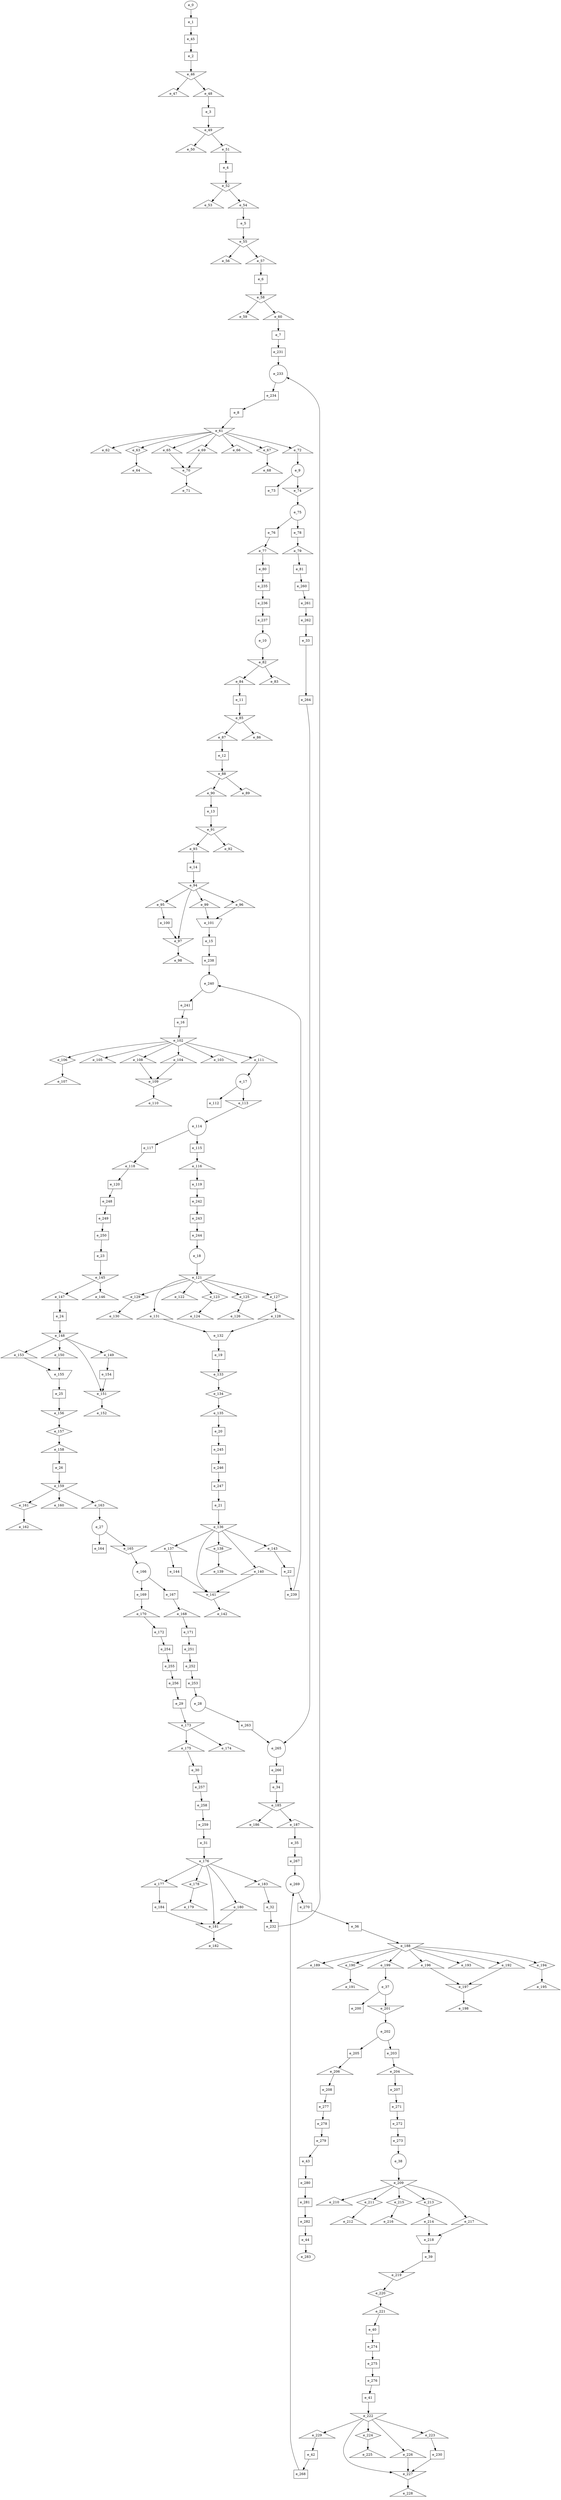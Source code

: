 digraph control_path {
  e_0: entry_node : n ;
  e_1 [shape = dot];
  e_2 [shape = dot];
  e_3 [shape = dot];
  e_4 [shape = dot];
  e_5 [shape = dot];
  e_6 [shape = dot];
  e_7 [shape = dot];
  e_8 [shape = dot];
  e_9 [shape = circle];
  e_10 [shape = circle];
  e_11 [shape = dot];
  e_12 [shape = dot];
  e_13 [shape = dot];
  e_14 [shape = dot];
  e_15 [shape = dot];
  e_16 [shape = dot];
  e_17 [shape = circle];
  e_18 [shape = circle];
  e_19 [shape = dot];
  e_20 [shape = dot];
  e_21 [shape = dot];
  e_22 [shape = dot];
  e_23 [shape = dot];
  e_24 [shape = dot];
  e_25 [shape = dot];
  e_26 [shape = dot];
  e_27 [shape = circle];
  e_28 [shape = circle];
  e_29 [shape = dot];
  e_30 [shape = dot];
  e_31 [shape = dot];
  e_32 [shape = dot];
  e_33 [shape = dot];
  e_34 [shape = dot];
  e_35 [shape = dot];
  e_36 [shape = dot];
  e_37 [shape = circle];
  e_38 [shape = circle];
  e_39 [shape = dot];
  e_40 [shape = dot];
  e_41 [shape = dot];
  e_42 [shape = dot];
  e_43 [shape = dot];
  e_44 [shape = dot];
  e_45 [shape = dot];
  e_46 [shape = invtriangle];
  e_47 [shape = triangle];
  e_48 [shape = triangle];
  e_49 [shape = invtriangle];
  e_50 [shape = triangle];
  e_51 [shape = triangle];
  e_52 [shape = invtriangle];
  e_53 [shape = triangle];
  e_54 [shape = triangle];
  e_55 [shape = invtriangle];
  e_56 [shape = triangle];
  e_57 [shape = triangle];
  e_58 [shape = invtriangle];
  e_59 [shape = triangle];
  e_60 [shape = triangle];
  e_61 [shape = invtriangle];
  e_62 [shape = triangle];
  e_63 [shape = diamond];
  e_64 [shape = triangle];
  e_65 [shape = triangle];
  e_66 [shape = triangle];
  e_67 [shape = diamond];
  e_68 [shape = triangle];
  e_69 [shape = triangle];
  e_70 [shape = invtriangle];
  e_71 [shape = triangle];
  e_72 [shape = triangle];
  e_73 [shape = dot];
  e_74 [shape = invtriangle];
  e_75 [shape = circle];
  e_76 [shape = dot];
  e_77 [shape = triangle];
  e_78 [shape = dot];
  e_79 [shape = triangle];
  e_80 [shape = dot];
  e_81 [shape = dot];
  e_82 [shape = invtriangle];
  e_83 [shape = triangle];
  e_84 [shape = triangle];
  e_85 [shape = invtriangle];
  e_86 [shape = triangle];
  e_87 [shape = triangle];
  e_88 [shape = invtriangle];
  e_89 [shape = triangle];
  e_90 [shape = triangle];
  e_91 [shape = invtriangle];
  e_92 [shape = triangle];
  e_93 [shape = triangle];
  e_94 [shape = invtriangle];
  e_95 [shape = triangle];
  e_96 [shape = triangle];
  e_97 [shape = invtriangle];
  e_98 [shape = triangle];
  e_99 [shape = triangle];
  e_100 [shape = dot];
  e_101 [shape = invtrapezium];
  e_102 [shape = invtriangle];
  e_103 [shape = triangle];
  e_104 [shape = triangle];
  e_105 [shape = triangle];
  e_106 [shape = diamond];
  e_107 [shape = triangle];
  e_108 [shape = triangle];
  e_109 [shape = invtriangle];
  e_110 [shape = triangle];
  e_111 [shape = triangle];
  e_112 [shape = dot];
  e_113 [shape = invtriangle];
  e_114 [shape = circle];
  e_115 [shape = dot];
  e_116 [shape = triangle];
  e_117 [shape = dot];
  e_118 [shape = triangle];
  e_119 [shape = dot];
  e_120 [shape = dot];
  e_121 [shape = invtriangle];
  e_122 [shape = triangle];
  e_123 [shape = diamond];
  e_124 [shape = triangle];
  e_125 [shape = diamond];
  e_126 [shape = triangle];
  e_127 [shape = diamond];
  e_128 [shape = triangle];
  e_129 [shape = diamond];
  e_130 [shape = triangle];
  e_131 [shape = triangle];
  e_132 [shape = invtrapezium];
  e_133 [shape = invtriangle];
  e_134 [shape = diamond];
  e_135 [shape = triangle];
  e_136 [shape = invtriangle];
  e_137 [shape = triangle];
  e_138 [shape = diamond];
  e_139 [shape = triangle];
  e_140 [shape = triangle];
  e_141 [shape = invtriangle];
  e_142 [shape = triangle];
  e_143 [shape = triangle];
  e_144 [shape = dot];
  e_145 [shape = invtriangle];
  e_146 [shape = triangle];
  e_147 [shape = triangle];
  e_148 [shape = invtriangle];
  e_149 [shape = triangle];
  e_150 [shape = triangle];
  e_151 [shape = invtriangle];
  e_152 [shape = triangle];
  e_153 [shape = triangle];
  e_154 [shape = dot];
  e_155 [shape = invtrapezium];
  e_156 [shape = invtriangle];
  e_157 [shape = diamond];
  e_158 [shape = triangle];
  e_159 [shape = invtriangle];
  e_160 [shape = triangle];
  e_161 [shape = diamond];
  e_162 [shape = triangle];
  e_163 [shape = triangle];
  e_164 [shape = dot];
  e_165 [shape = invtriangle];
  e_166 [shape = circle];
  e_167 [shape = dot];
  e_168 [shape = triangle];
  e_169 [shape = dot];
  e_170 [shape = triangle];
  e_171 [shape = dot];
  e_172 [shape = dot];
  e_173 [shape = invtriangle];
  e_174 [shape = triangle];
  e_175 [shape = triangle];
  e_176 [shape = invtriangle];
  e_177 [shape = triangle];
  e_178 [shape = diamond];
  e_179 [shape = triangle];
  e_180 [shape = triangle];
  e_181 [shape = invtriangle];
  e_182 [shape = triangle];
  e_183 [shape = triangle];
  e_184 [shape = dot];
  e_185 [shape = invtriangle];
  e_186 [shape = triangle];
  e_187 [shape = triangle];
  e_188 [shape = invtriangle];
  e_189 [shape = triangle];
  e_190 [shape = diamond];
  e_191 [shape = triangle];
  e_192 [shape = triangle];
  e_193 [shape = triangle];
  e_194 [shape = diamond];
  e_195 [shape = triangle];
  e_196 [shape = triangle];
  e_197 [shape = invtriangle];
  e_198 [shape = triangle];
  e_199 [shape = triangle];
  e_200 [shape = dot];
  e_201 [shape = invtriangle];
  e_202 [shape = circle];
  e_203 [shape = dot];
  e_204 [shape = triangle];
  e_205 [shape = dot];
  e_206 [shape = triangle];
  e_207 [shape = dot];
  e_208 [shape = dot];
  e_209 [shape = invtriangle];
  e_210 [shape = triangle];
  e_211 [shape = diamond];
  e_212 [shape = triangle];
  e_213 [shape = diamond];
  e_214 [shape = triangle];
  e_215 [shape = diamond];
  e_216 [shape = triangle];
  e_217 [shape = triangle];
  e_218 [shape = invtrapezium];
  e_219 [shape = invtriangle];
  e_220 [shape = diamond];
  e_221 [shape = triangle];
  e_222 [shape = invtriangle];
  e_223 [shape = triangle];
  e_224 [shape = diamond];
  e_225 [shape = triangle];
  e_226 [shape = triangle];
  e_227 [shape = invtriangle];
  e_228 [shape = triangle];
  e_229 [shape = triangle];
  e_230 [shape = dot];
  e_231 [shape = dot];
  e_232 [shape = dot];
  e_233 [shape = circle];
  e_234 [shape = dot];
  e_235 [shape = dot];
  e_236 [shape = dot];
  e_237 [shape = dot];
  e_238 [shape = dot];
  e_239 [shape = dot];
  e_240 [shape = circle];
  e_241 [shape = dot];
  e_242 [shape = dot];
  e_243 [shape = dot];
  e_244 [shape = dot];
  e_245 [shape = dot];
  e_246 [shape = dot];
  e_247 [shape = dot];
  e_248 [shape = dot];
  e_249 [shape = dot];
  e_250 [shape = dot];
  e_251 [shape = dot];
  e_252 [shape = dot];
  e_253 [shape = dot];
  e_254 [shape = dot];
  e_255 [shape = dot];
  e_256 [shape = dot];
  e_257 [shape = dot];
  e_258 [shape = dot];
  e_259 [shape = dot];
  e_260 [shape = dot];
  e_261 [shape = dot];
  e_262 [shape = dot];
  e_263 [shape = dot];
  e_264 [shape = dot];
  e_265 [shape = circle];
  e_266 [shape = dot];
  e_267 [shape = dot];
  e_268 [shape = dot];
  e_269 [shape = circle];
  e_270 [shape = dot];
  e_271 [shape = dot];
  e_272 [shape = dot];
  e_273 [shape = dot];
  e_274 [shape = dot];
  e_275 [shape = dot];
  e_276 [shape = dot];
  e_277 [shape = dot];
  e_278 [shape = dot];
  e_279 [shape = dot];
  e_280 [shape = dot];
  e_281 [shape = dot];
  e_282 [shape = dot];
  e_283: exit_node : s ;
  e_0 -> e_1;
  e_45 -> e_2;
  e_48 -> e_3;
  e_51 -> e_4;
  e_54 -> e_5;
  e_57 -> e_6;
  e_60 -> e_7;
  e_234 -> e_8;
  e_72 -> e_9;
  e_237 -> e_10;
  e_84 -> e_11;
  e_87 -> e_12;
  e_90 -> e_13;
  e_93 -> e_14;
  e_101 -> e_15;
  e_241 -> e_16;
  e_111 -> e_17;
  e_244 -> e_18;
  e_132 -> e_19;
  e_135 -> e_20;
  e_247 -> e_21;
  e_143 -> e_22;
  e_250 -> e_23;
  e_147 -> e_24;
  e_155 -> e_25;
  e_158 -> e_26;
  e_163 -> e_27;
  e_253 -> e_28;
  e_256 -> e_29;
  e_175 -> e_30;
  e_259 -> e_31;
  e_183 -> e_32;
  e_262 -> e_33;
  e_266 -> e_34;
  e_187 -> e_35;
  e_270 -> e_36;
  e_199 -> e_37;
  e_273 -> e_38;
  e_218 -> e_39;
  e_221 -> e_40;
  e_276 -> e_41;
  e_229 -> e_42;
  e_279 -> e_43;
  e_282 -> e_44;
  e_1 -> e_45;
  e_2 -> e_46;
  e_46 -> e_47;
  e_46 -> e_48;
  e_3 -> e_49;
  e_49 -> e_50;
  e_49 -> e_51;
  e_4 -> e_52;
  e_52 -> e_53;
  e_52 -> e_54;
  e_5 -> e_55;
  e_55 -> e_56;
  e_55 -> e_57;
  e_6 -> e_58;
  e_58 -> e_59;
  e_58 -> e_60;
  e_8 -> e_61;
  e_61 -> e_62;
  e_61 -> e_63;
  e_63 -> e_64;
  e_61 -> e_65;
  e_61 -> e_66;
  e_61 -> e_67;
  e_67 -> e_68;
  e_61 -> e_69;
  e_65 -> e_70;
  e_69 -> e_70;
  e_70 -> e_71;
  e_61 -> e_72;
  e_9 -> e_73;
  e_9 -> e_74;
  e_74 -> e_75;
  e_75 -> e_76;
  e_76 -> e_77;
  e_75 -> e_78;
  e_78 -> e_79;
  e_77 -> e_80;
  e_79 -> e_81;
  e_10 -> e_82;
  e_82 -> e_83;
  e_82 -> e_84;
  e_11 -> e_85;
  e_85 -> e_86;
  e_85 -> e_87;
  e_12 -> e_88;
  e_88 -> e_89;
  e_88 -> e_90;
  e_13 -> e_91;
  e_91 -> e_92;
  e_91 -> e_93;
  e_14 -> e_94;
  e_94 -> e_95;
  e_94 -> e_96;
  e_94 -> e_97;
  e_100 -> e_97;
  e_97 -> e_98;
  e_94 -> e_99;
  e_95 -> e_100;
  e_96 -> e_101;
  e_99 -> e_101;
  e_16 -> e_102;
  e_102 -> e_103;
  e_102 -> e_104;
  e_102 -> e_105;
  e_102 -> e_106;
  e_106 -> e_107;
  e_102 -> e_108;
  e_104 -> e_109;
  e_108 -> e_109;
  e_109 -> e_110;
  e_102 -> e_111;
  e_17 -> e_112;
  e_17 -> e_113;
  e_113 -> e_114;
  e_114 -> e_115;
  e_115 -> e_116;
  e_114 -> e_117;
  e_117 -> e_118;
  e_116 -> e_119;
  e_118 -> e_120;
  e_18 -> e_121;
  e_121 -> e_122;
  e_121 -> e_123;
  e_123 -> e_124;
  e_121 -> e_125;
  e_125 -> e_126;
  e_121 -> e_127;
  e_127 -> e_128;
  e_121 -> e_129;
  e_129 -> e_130;
  e_121 -> e_131;
  e_128 -> e_132;
  e_131 -> e_132;
  e_19 -> e_133;
  e_133 -> e_134;
  e_134 -> e_135;
  e_21 -> e_136;
  e_136 -> e_137;
  e_136 -> e_138;
  e_138 -> e_139;
  e_136 -> e_140;
  e_136 -> e_141;
  e_140 -> e_141;
  e_144 -> e_141;
  e_141 -> e_142;
  e_136 -> e_143;
  e_137 -> e_144;
  e_23 -> e_145;
  e_145 -> e_146;
  e_145 -> e_147;
  e_24 -> e_148;
  e_148 -> e_149;
  e_148 -> e_150;
  e_148 -> e_151;
  e_154 -> e_151;
  e_151 -> e_152;
  e_148 -> e_153;
  e_149 -> e_154;
  e_150 -> e_155;
  e_153 -> e_155;
  e_25 -> e_156;
  e_156 -> e_157;
  e_157 -> e_158;
  e_26 -> e_159;
  e_159 -> e_160;
  e_159 -> e_161;
  e_161 -> e_162;
  e_159 -> e_163;
  e_27 -> e_164;
  e_27 -> e_165;
  e_165 -> e_166;
  e_166 -> e_167;
  e_167 -> e_168;
  e_166 -> e_169;
  e_169 -> e_170;
  e_168 -> e_171;
  e_170 -> e_172;
  e_29 -> e_173;
  e_173 -> e_174;
  e_173 -> e_175;
  e_31 -> e_176;
  e_176 -> e_177;
  e_176 -> e_178;
  e_178 -> e_179;
  e_176 -> e_180;
  e_176 -> e_181;
  e_180 -> e_181;
  e_184 -> e_181;
  e_181 -> e_182;
  e_176 -> e_183;
  e_177 -> e_184;
  e_34 -> e_185;
  e_185 -> e_186;
  e_185 -> e_187;
  e_36 -> e_188;
  e_188 -> e_189;
  e_188 -> e_190;
  e_190 -> e_191;
  e_188 -> e_192;
  e_188 -> e_193;
  e_188 -> e_194;
  e_194 -> e_195;
  e_188 -> e_196;
  e_192 -> e_197;
  e_196 -> e_197;
  e_197 -> e_198;
  e_188 -> e_199;
  e_37 -> e_200;
  e_37 -> e_201;
  e_201 -> e_202;
  e_202 -> e_203;
  e_203 -> e_204;
  e_202 -> e_205;
  e_205 -> e_206;
  e_204 -> e_207;
  e_206 -> e_208;
  e_38 -> e_209;
  e_209 -> e_210;
  e_209 -> e_211;
  e_211 -> e_212;
  e_209 -> e_213;
  e_213 -> e_214;
  e_209 -> e_215;
  e_215 -> e_216;
  e_209 -> e_217;
  e_214 -> e_218;
  e_217 -> e_218;
  e_39 -> e_219;
  e_219 -> e_220;
  e_220 -> e_221;
  e_41 -> e_222;
  e_222 -> e_223;
  e_222 -> e_224;
  e_224 -> e_225;
  e_222 -> e_226;
  e_222 -> e_227;
  e_226 -> e_227;
  e_230 -> e_227;
  e_227 -> e_228;
  e_222 -> e_229;
  e_223 -> e_230;
  e_7 -> e_231;
  e_32 -> e_232;
  e_231 -> e_233;
  e_232 -> e_233;
  e_233 -> e_234;
  e_80 -> e_235;
  e_235 -> e_236;
  e_236 -> e_237;
  e_15 -> e_238;
  e_22 -> e_239;
  e_238 -> e_240;
  e_239 -> e_240;
  e_240 -> e_241;
  e_119 -> e_242;
  e_242 -> e_243;
  e_243 -> e_244;
  e_20 -> e_245;
  e_245 -> e_246;
  e_246 -> e_247;
  e_120 -> e_248;
  e_248 -> e_249;
  e_249 -> e_250;
  e_171 -> e_251;
  e_251 -> e_252;
  e_252 -> e_253;
  e_172 -> e_254;
  e_254 -> e_255;
  e_255 -> e_256;
  e_30 -> e_257;
  e_257 -> e_258;
  e_258 -> e_259;
  e_81 -> e_260;
  e_260 -> e_261;
  e_261 -> e_262;
  e_28 -> e_263;
  e_33 -> e_264;
  e_263 -> e_265;
  e_264 -> e_265;
  e_265 -> e_266;
  e_35 -> e_267;
  e_42 -> e_268;
  e_267 -> e_269;
  e_268 -> e_269;
  e_269 -> e_270;
  e_207 -> e_271;
  e_271 -> e_272;
  e_272 -> e_273;
  e_40 -> e_274;
  e_274 -> e_275;
  e_275 -> e_276;
  e_208 -> e_277;
  e_277 -> e_278;
  e_278 -> e_279;
  e_43 -> e_280;
  e_280 -> e_281;
  e_281 -> e_282;
  e_44 -> e_283;
}
